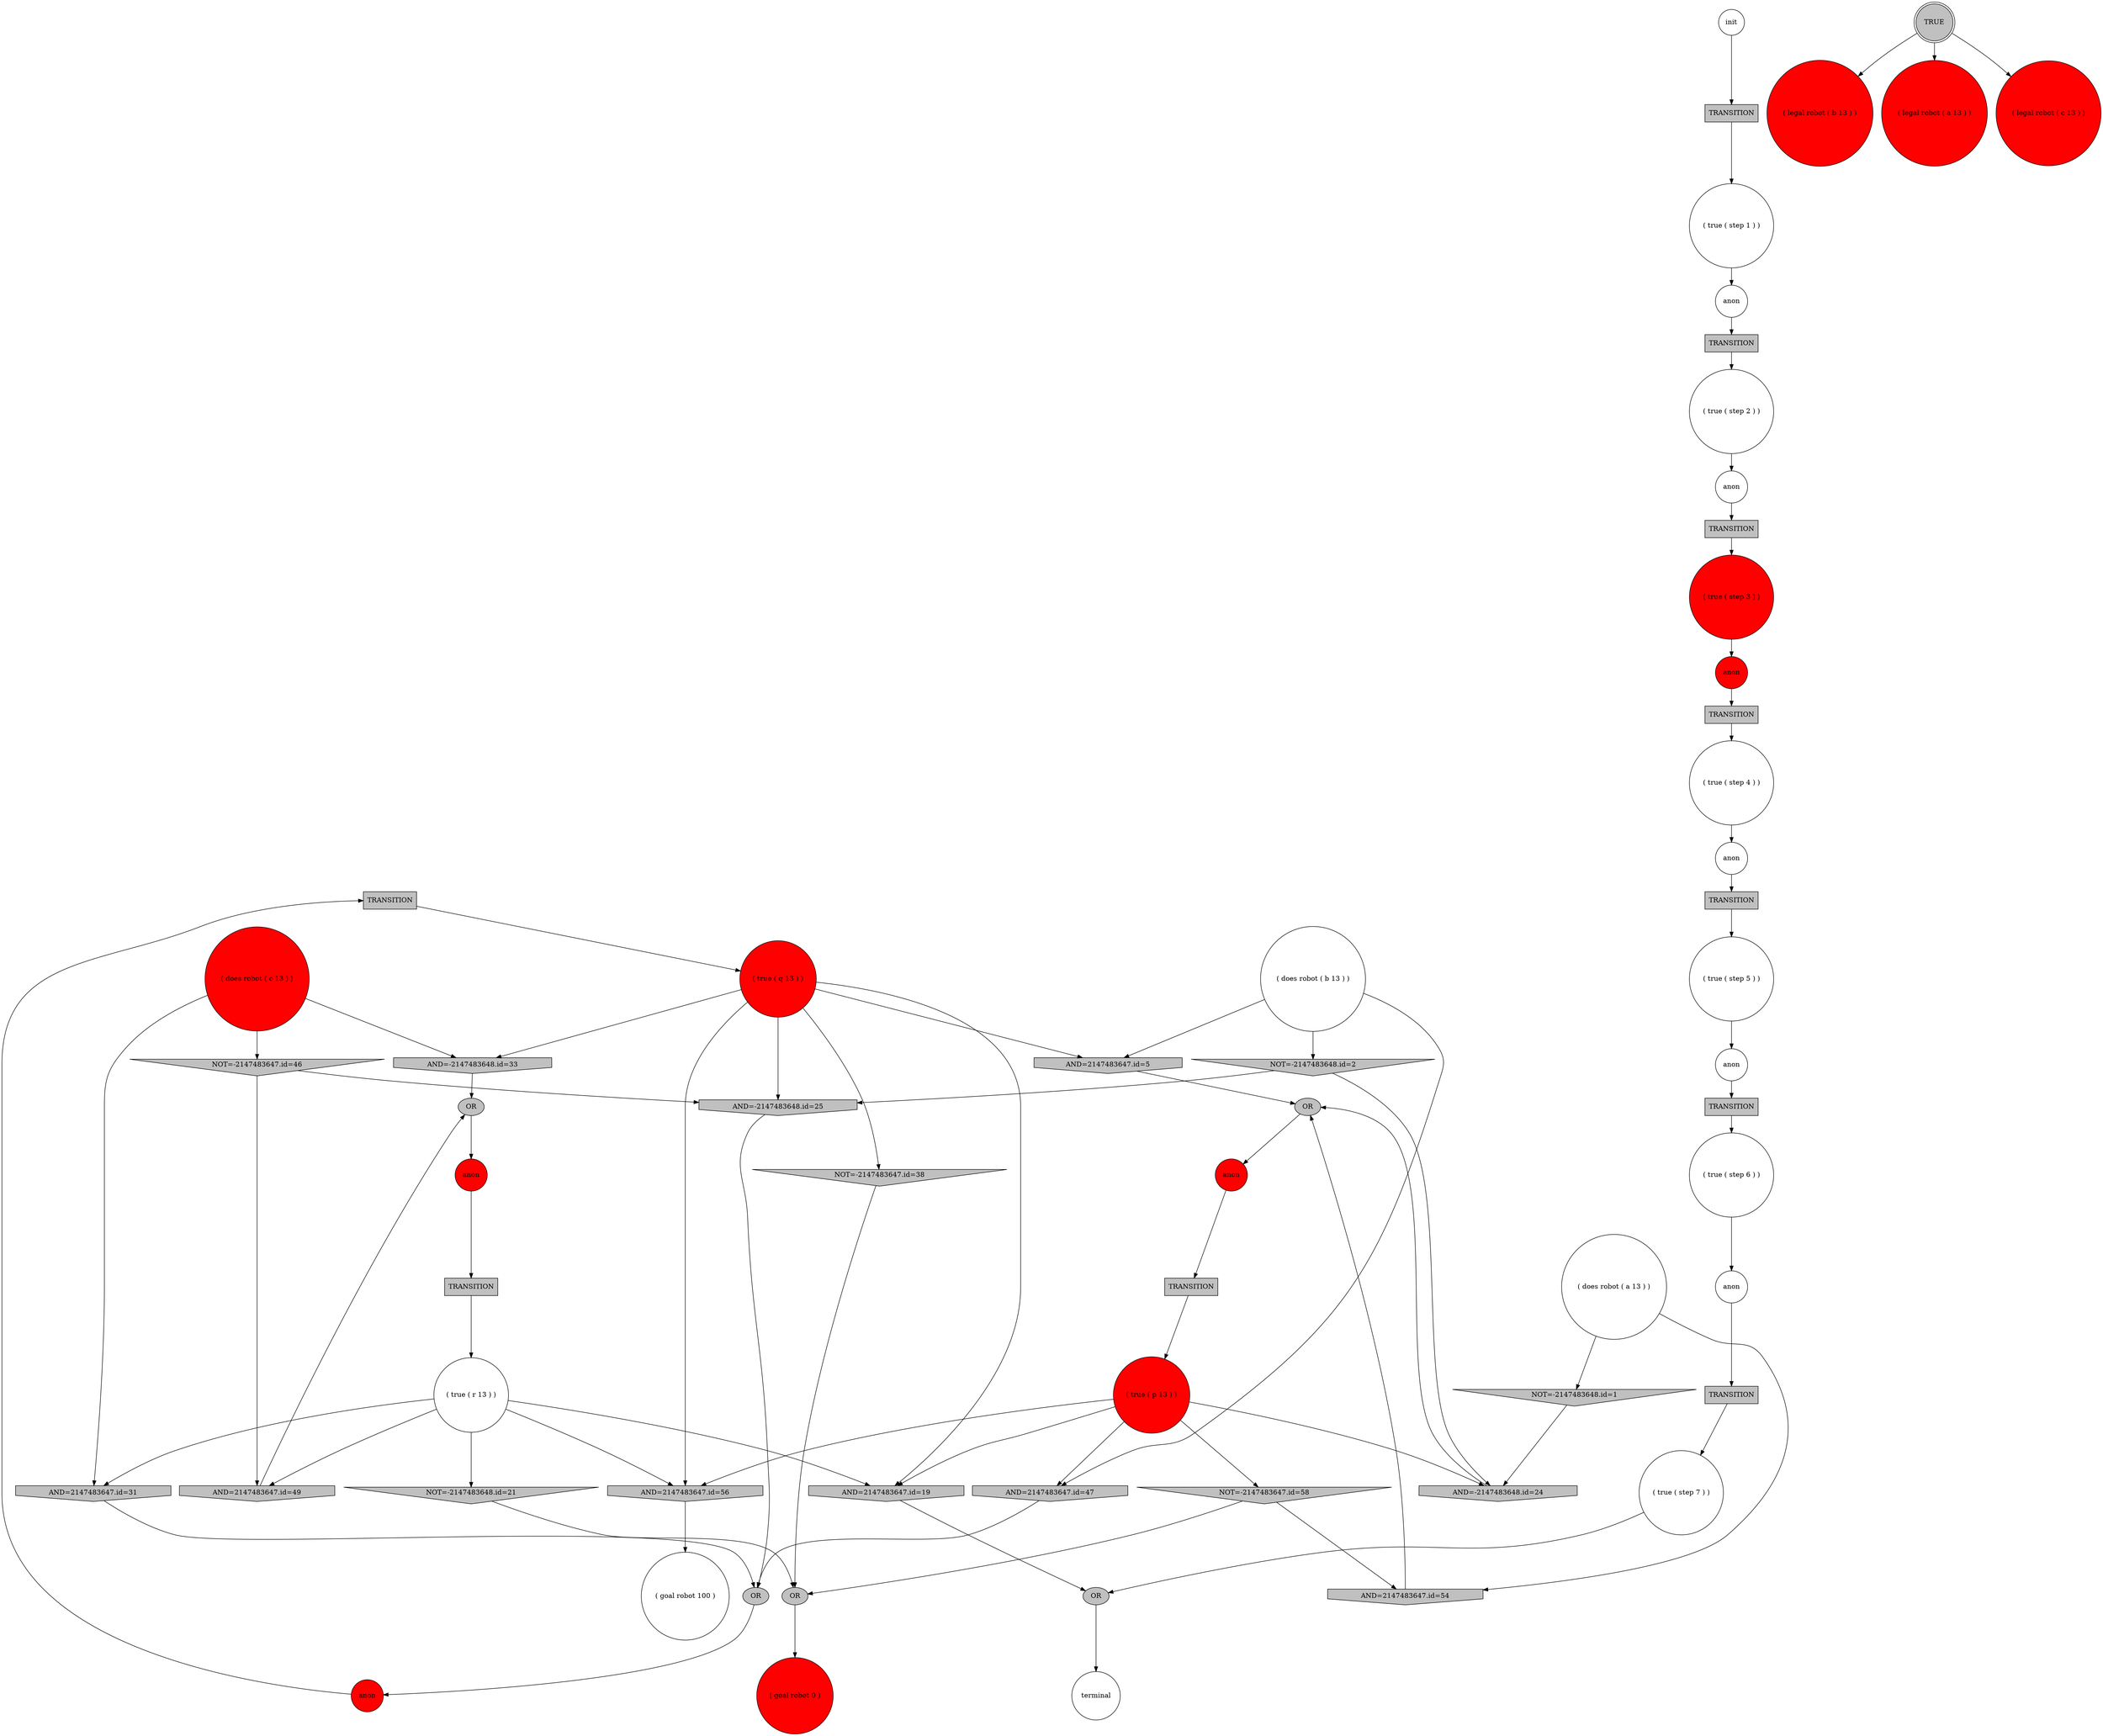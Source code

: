 digraph propNet
{
	"@68788076"[shape=box, style= filled, fillcolor=grey, label="TRANSITION"]; "@68788076"->"@78cf640b"; 
	"@41404132"[shape=invtriangle, style= filled, fillcolor=grey, label="NOT=-2147483648.id=1"]; "@41404132"->"@6505ee23"; 
	"@7b73a3d8"[shape=invtriangle, style= filled, fillcolor=grey, label="NOT=-2147483648.id=2"]; "@7b73a3d8"->"@434e182c"; "@7b73a3d8"->"@6505ee23"; 
	"@1a3b1aeb"[shape=doublecircle, style= filled, fillcolor=grey, label="TRUE"]; "@1a3b1aeb"->"@16b7333c"; "@1a3b1aeb"->"@3874bce3"; "@1a3b1aeb"->"@e3659fb"; 
	"@59be1951"[shape=circle, style= filled, fillcolor=white, label="terminal"]; 
	"@5d8b5497"[shape=invhouse, style= filled, fillcolor=grey, label="AND=2147483647.id=5"]; "@5d8b5497"->"@de734b3"; 
	"@38cb29d5"[shape=circle, style= filled, fillcolor=white, label="( true ( step 2 ) )"]; "@38cb29d5"->"@43bc6113"; 
	"@3a387b0a"[shape=ellipse, style= filled, fillcolor=grey, label="OR"]; "@3a387b0a"->"@59be1951"; 
	"@933d00a"[shape=ellipse, style= filled, fillcolor=grey, label="OR"]; "@933d00a"->"@344346b9"; 
	"@7ce5f5d8"[shape=circle, style= filled, fillcolor=white, label="( true ( step 5 ) )"]; "@7ce5f5d8"->"@2aa95e5"; 
	"@dbd1c82"[shape=circle, style= filled, fillcolor=red, label="anon"]; "@dbd1c82"->"@711fb2b0"; 
	"@de734b3"[shape=ellipse, style= filled, fillcolor=grey, label="OR"]; "@de734b3"->"@dbd1c82"; 
	"@1c5e2d2d"[shape=circle, style= filled, fillcolor=white, label="( true ( step 4 ) )"]; "@1c5e2d2d"->"@e7e4440"; 
	"@718d8016"[shape=ellipse, style= filled, fillcolor=grey, label="OR"]; "@718d8016"->"@1f6016b1"; 
	"@2848a180"[shape=circle, style= filled, fillcolor=white, label="( does robot ( a 13 ) )"]; "@2848a180"->"@41404132"; "@2848a180"->"@5b722409"; 
	"@1f6016b1"[shape=circle, style= filled, fillcolor=red, label="anon"]; "@1f6016b1"->"@45ce4a37"; 
	"@5d9b9c49"[shape=circle, style= filled, fillcolor=white, label="( true ( step 6 ) )"]; "@5d9b9c49"->"@70fb179b"; 
	"@4d2b6705"[shape=circle, style= filled, fillcolor=red, label="( does robot ( c 13 ) )"]; "@4d2b6705"->"@16c39a43"; "@4d2b6705"->"@57ea4a18"; "@4d2b6705"->"@d46617f"; 
	"@e7e4440"[shape=circle, style= filled, fillcolor=white, label="anon"]; "@e7e4440"->"@6e58ba7c"; 
	"@4b2641ab"[shape=invhouse, style= filled, fillcolor=grey, label="AND=2147483647.id=19"]; "@4b2641ab"->"@3a387b0a"; 
	"@43bc6113"[shape=circle, style= filled, fillcolor=white, label="anon"]; "@43bc6113"->"@5dff6353"; 
	"@4886625c"[shape=invtriangle, style= filled, fillcolor=grey, label="NOT=-2147483648.id=21"]; "@4886625c"->"@933d00a"; 
	"@344346b9"[shape=circle, style= filled, fillcolor=red, label="( goal robot 0 )"]; 
	"@5387d8a5"[shape=box, style= filled, fillcolor=grey, label="TRANSITION"]; "@5387d8a5"->"@38cb29d5"; 
	"@6505ee23"[shape=invhouse, style= filled, fillcolor=grey, label="AND=-2147483648.id=24"]; "@6505ee23"->"@de734b3"; 
	"@434e182c"[shape=invhouse, style= filled, fillcolor=grey, label="AND=-2147483648.id=25"]; "@434e182c"->"@5b7ef01d"; 
	"@5b7ef01d"[shape=ellipse, style= filled, fillcolor=grey, label="OR"]; "@5b7ef01d"->"@2fe8103"; 
	"@711fb2b0"[shape=box, style= filled, fillcolor=grey, label="TRANSITION"]; "@711fb2b0"->"@55b910c7"; 
	"@1ad9a909"[shape=circle, style= filled, fillcolor=white, label="( does robot ( b 13 ) )"]; "@1ad9a909"->"@49bb8f30"; "@1ad9a909"->"@7b73a3d8"; "@1ad9a909"->"@5d8b5497"; 
	"@2fe8103"[shape=circle, style= filled, fillcolor=red, label="anon"]; "@2fe8103"->"@68788076"; 
	"@6e58ba7c"[shape=box, style= filled, fillcolor=grey, label="TRANSITION"]; "@6e58ba7c"->"@7ce5f5d8"; 
	"@d46617f"[shape=invhouse, style= filled, fillcolor=grey, label="AND=2147483647.id=31"]; "@d46617f"->"@5b7ef01d"; 
	"@56c4fa94"[shape=box, style= filled, fillcolor=grey, label="TRANSITION"]; "@56c4fa94"->"@18f1ff1b"; 
	"@16c39a43"[shape=invhouse, style= filled, fillcolor=grey, label="AND=-2147483648.id=33"]; "@16c39a43"->"@718d8016"; 
	"@7a13be90"[shape=circle, style= filled, fillcolor=white, label="init"]; "@7a13be90"->"@56c4fa94"; 
	"@3874bce3"[shape=circle, style= filled, fillcolor=red, label="( legal robot ( a 13 ) )"]; 
	"@78cf640b"[shape=circle, style= filled, fillcolor=red, label="( true ( q 13 ) )"]; "@78cf640b"->"@16c39a43"; "@78cf640b"->"@434e182c"; "@78cf640b"->"@5c720096"; "@78cf640b"->"@9a5462f"; "@78cf640b"->"@5d8b5497"; "@78cf640b"->"@4b2641ab"; 
	"@5a2daee1"[shape=circle, style= filled, fillcolor=red, label="anon"]; "@5a2daee1"->"@6134f4d5"; 
	"@5c720096"[shape=invtriangle, style= filled, fillcolor=grey, label="NOT=-2147483647.id=38"]; "@5c720096"->"@933d00a"; 
	"@36fcba16"[shape=box, style= filled, fillcolor=grey, label="TRANSITION"]; "@36fcba16"->"@5d9b9c49"; 
	"@c7d797a"[shape=circle, style= filled, fillcolor=white, label="anon"]; "@c7d797a"->"@5387d8a5"; 
	"@2f521a0f"[shape=box, style= filled, fillcolor=grey, label="TRANSITION"]; "@2f521a0f"->"@745dd195"; 
	"@55b910c7"[shape=circle, style= filled, fillcolor=red, label="( true ( p 13 ) )"]; "@55b910c7"->"@6505ee23"; "@55b910c7"->"@9a5462f"; "@55b910c7"->"@49bb8f30"; "@55b910c7"->"@4b2641ab"; "@55b910c7"->"@a1005df"; 
	"@16b7333c"[shape=circle, style= filled, fillcolor=red, label="( legal robot ( b 13 ) )"]; 
	"@745dd195"[shape=circle, style= filled, fillcolor=white, label="( true ( step 7 ) )"]; "@745dd195"->"@3a387b0a"; 
	"@6134f4d5"[shape=box, style= filled, fillcolor=grey, label="TRANSITION"]; "@6134f4d5"->"@1c5e2d2d"; 
	"@57ea4a18"[shape=invtriangle, style= filled, fillcolor=grey, label="NOT=-2147483647.id=46"]; "@57ea4a18"->"@434e182c"; "@57ea4a18"->"@59a4475e"; 
	"@49bb8f30"[shape=invhouse, style= filled, fillcolor=grey, label="AND=2147483647.id=47"]; "@49bb8f30"->"@5b7ef01d"; 
	"@5dff6353"[shape=box, style= filled, fillcolor=grey, label="TRANSITION"]; "@5dff6353"->"@378a8880"; 
	"@59a4475e"[shape=invhouse, style= filled, fillcolor=grey, label="AND=2147483647.id=49"]; "@59a4475e"->"@718d8016"; 
	"@378a8880"[shape=circle, style= filled, fillcolor=red, label="( true ( step 3 ) )"]; "@378a8880"->"@5a2daee1"; 
	"@2aa95e5"[shape=circle, style= filled, fillcolor=white, label="anon"]; "@2aa95e5"->"@36fcba16"; 
	"@70fb179b"[shape=circle, style= filled, fillcolor=white, label="anon"]; "@70fb179b"->"@2f521a0f"; 
	"@3d9bd2ef"[shape=circle, style= filled, fillcolor=white, label="( true ( r 13 ) )"]; "@3d9bd2ef"->"@d46617f"; "@3d9bd2ef"->"@59a4475e"; "@3d9bd2ef"->"@9a5462f"; "@3d9bd2ef"->"@4886625c"; "@3d9bd2ef"->"@4b2641ab"; 
	"@5b722409"[shape=invhouse, style= filled, fillcolor=grey, label="AND=2147483647.id=54"]; "@5b722409"->"@de734b3"; 
	"@6805678d"[shape=circle, style= filled, fillcolor=white, label="( goal robot 100 )"]; 
	"@9a5462f"[shape=invhouse, style= filled, fillcolor=grey, label="AND=2147483647.id=56"]; "@9a5462f"->"@6805678d"; 
	"@e3659fb"[shape=circle, style= filled, fillcolor=red, label="( legal robot ( c 13 ) )"]; 
	"@a1005df"[shape=invtriangle, style= filled, fillcolor=grey, label="NOT=-2147483647.id=58"]; "@a1005df"->"@933d00a"; "@a1005df"->"@5b722409"; 
	"@18f1ff1b"[shape=circle, style= filled, fillcolor=white, label="( true ( step 1 ) )"]; "@18f1ff1b"->"@c7d797a"; 
	"@45ce4a37"[shape=box, style= filled, fillcolor=grey, label="TRANSITION"]; "@45ce4a37"->"@3d9bd2ef"; 
}